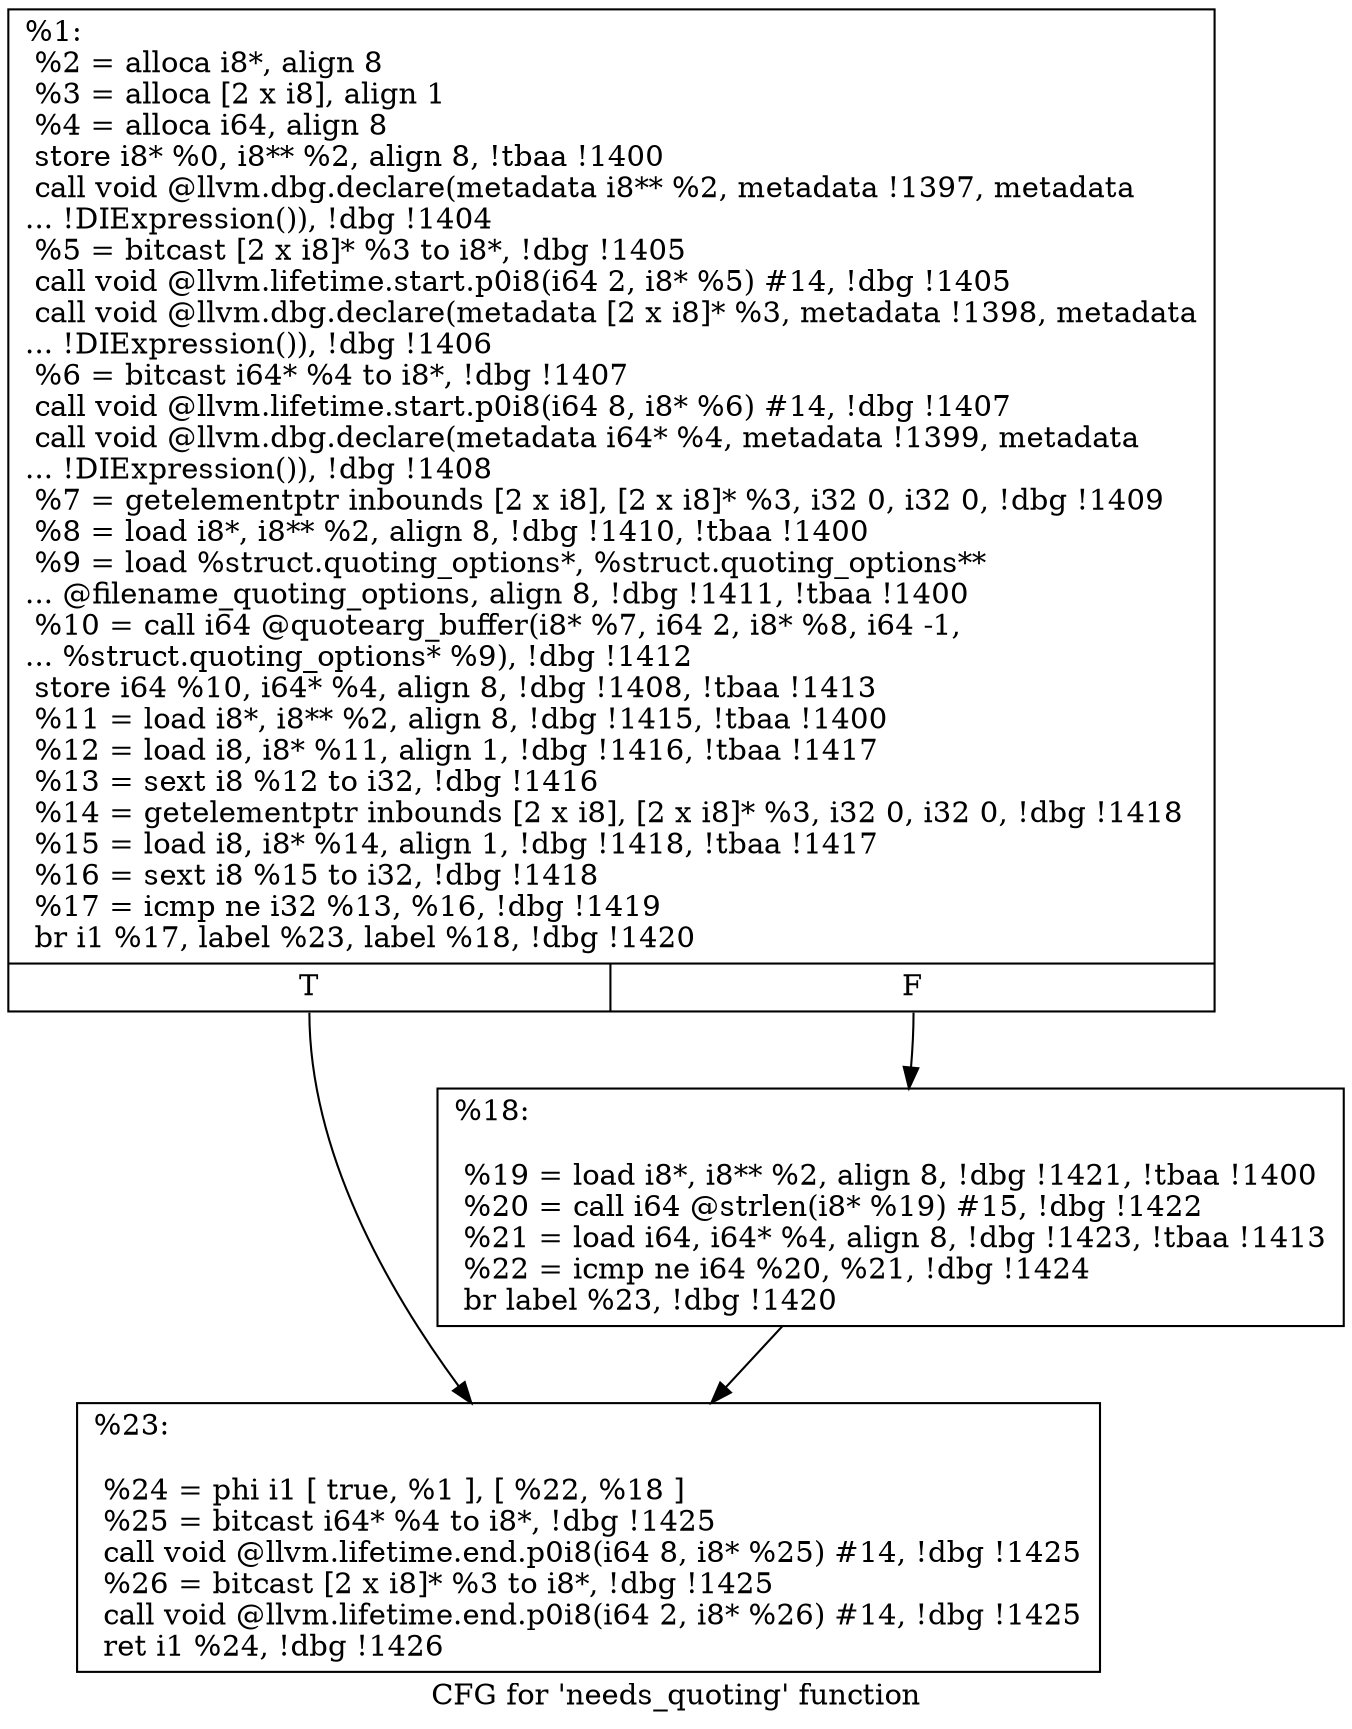 digraph "CFG for 'needs_quoting' function" {
	label="CFG for 'needs_quoting' function";

	Node0x22dcba0 [shape=record,label="{%1:\l  %2 = alloca i8*, align 8\l  %3 = alloca [2 x i8], align 1\l  %4 = alloca i64, align 8\l  store i8* %0, i8** %2, align 8, !tbaa !1400\l  call void @llvm.dbg.declare(metadata i8** %2, metadata !1397, metadata\l... !DIExpression()), !dbg !1404\l  %5 = bitcast [2 x i8]* %3 to i8*, !dbg !1405\l  call void @llvm.lifetime.start.p0i8(i64 2, i8* %5) #14, !dbg !1405\l  call void @llvm.dbg.declare(metadata [2 x i8]* %3, metadata !1398, metadata\l... !DIExpression()), !dbg !1406\l  %6 = bitcast i64* %4 to i8*, !dbg !1407\l  call void @llvm.lifetime.start.p0i8(i64 8, i8* %6) #14, !dbg !1407\l  call void @llvm.dbg.declare(metadata i64* %4, metadata !1399, metadata\l... !DIExpression()), !dbg !1408\l  %7 = getelementptr inbounds [2 x i8], [2 x i8]* %3, i32 0, i32 0, !dbg !1409\l  %8 = load i8*, i8** %2, align 8, !dbg !1410, !tbaa !1400\l  %9 = load %struct.quoting_options*, %struct.quoting_options**\l... @filename_quoting_options, align 8, !dbg !1411, !tbaa !1400\l  %10 = call i64 @quotearg_buffer(i8* %7, i64 2, i8* %8, i64 -1,\l... %struct.quoting_options* %9), !dbg !1412\l  store i64 %10, i64* %4, align 8, !dbg !1408, !tbaa !1413\l  %11 = load i8*, i8** %2, align 8, !dbg !1415, !tbaa !1400\l  %12 = load i8, i8* %11, align 1, !dbg !1416, !tbaa !1417\l  %13 = sext i8 %12 to i32, !dbg !1416\l  %14 = getelementptr inbounds [2 x i8], [2 x i8]* %3, i32 0, i32 0, !dbg !1418\l  %15 = load i8, i8* %14, align 1, !dbg !1418, !tbaa !1417\l  %16 = sext i8 %15 to i32, !dbg !1418\l  %17 = icmp ne i32 %13, %16, !dbg !1419\l  br i1 %17, label %23, label %18, !dbg !1420\l|{<s0>T|<s1>F}}"];
	Node0x22dcba0:s0 -> Node0x22dde30;
	Node0x22dcba0:s1 -> Node0x22ddde0;
	Node0x22ddde0 [shape=record,label="{%18:\l\l  %19 = load i8*, i8** %2, align 8, !dbg !1421, !tbaa !1400\l  %20 = call i64 @strlen(i8* %19) #15, !dbg !1422\l  %21 = load i64, i64* %4, align 8, !dbg !1423, !tbaa !1413\l  %22 = icmp ne i64 %20, %21, !dbg !1424\l  br label %23, !dbg !1420\l}"];
	Node0x22ddde0 -> Node0x22dde30;
	Node0x22dde30 [shape=record,label="{%23:\l\l  %24 = phi i1 [ true, %1 ], [ %22, %18 ]\l  %25 = bitcast i64* %4 to i8*, !dbg !1425\l  call void @llvm.lifetime.end.p0i8(i64 8, i8* %25) #14, !dbg !1425\l  %26 = bitcast [2 x i8]* %3 to i8*, !dbg !1425\l  call void @llvm.lifetime.end.p0i8(i64 2, i8* %26) #14, !dbg !1425\l  ret i1 %24, !dbg !1426\l}"];
}
